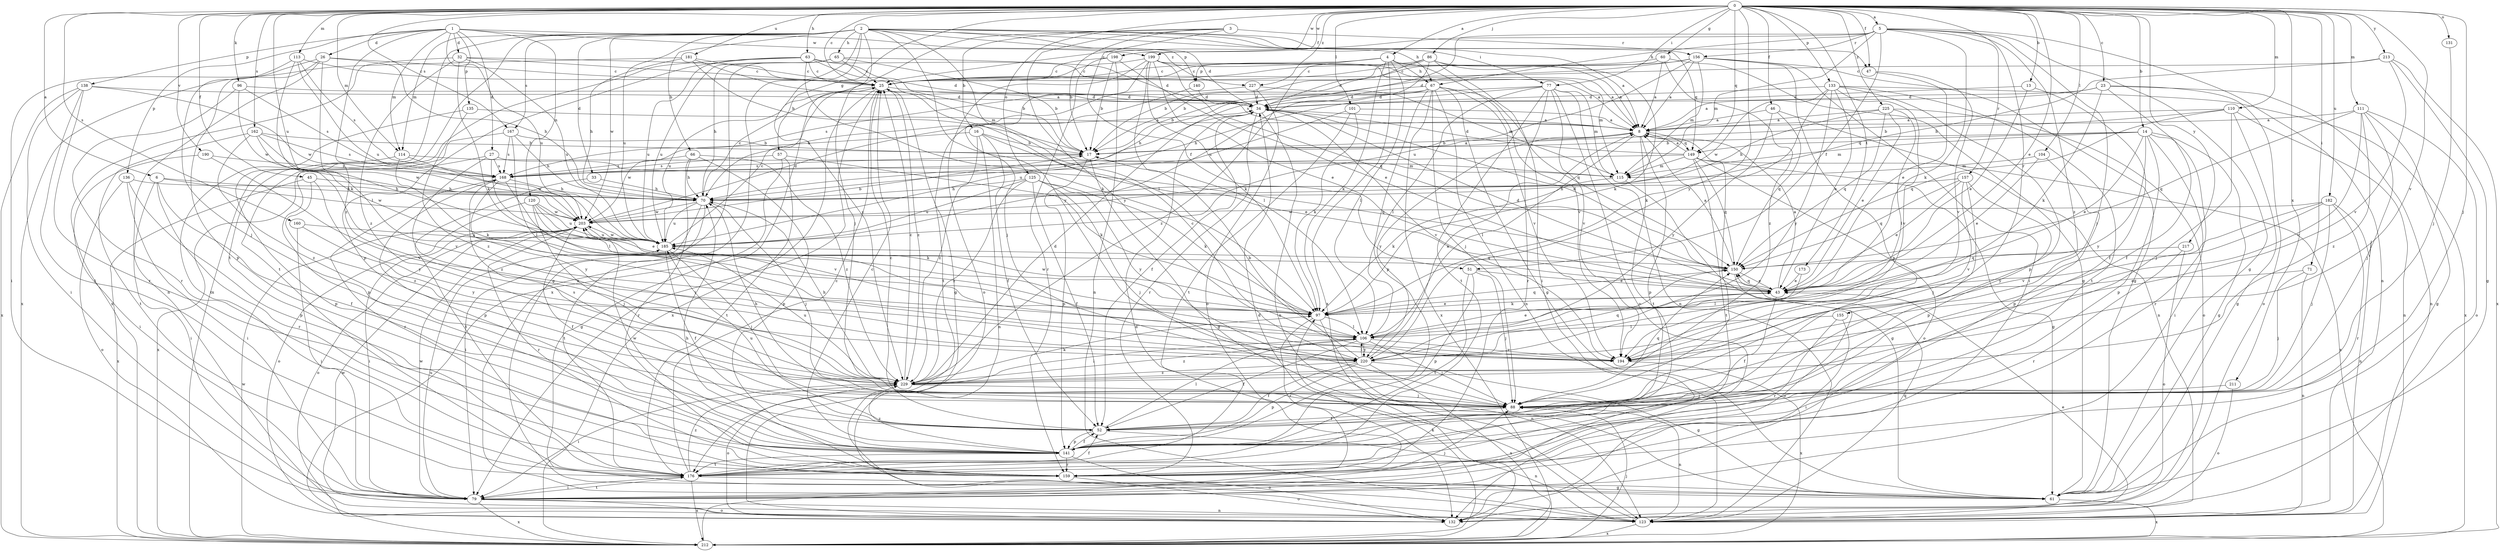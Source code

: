 strict digraph  {
0;
1;
2;
3;
4;
5;
6;
8;
13;
14;
16;
17;
23;
25;
26;
27;
32;
33;
34;
43;
45;
46;
47;
51;
52;
57;
60;
61;
63;
65;
66;
67;
70;
71;
77;
79;
86;
88;
96;
97;
101;
104;
106;
110;
111;
113;
114;
115;
120;
123;
125;
131;
132;
133;
135;
136;
138;
140;
141;
149;
150;
155;
156;
157;
159;
160;
162;
167;
168;
173;
176;
181;
182;
185;
190;
194;
198;
199;
203;
211;
212;
213;
217;
220;
225;
227;
229;
0 -> 4  [label=a];
0 -> 5  [label=a];
0 -> 6  [label=a];
0 -> 13  [label=b];
0 -> 14  [label=b];
0 -> 23  [label=c];
0 -> 25  [label=c];
0 -> 43  [label=e];
0 -> 45  [label=f];
0 -> 46  [label=f];
0 -> 47  [label=f];
0 -> 57  [label=g];
0 -> 60  [label=g];
0 -> 63  [label=h];
0 -> 71  [label=i];
0 -> 77  [label=i];
0 -> 86  [label=j];
0 -> 88  [label=j];
0 -> 96  [label=k];
0 -> 101  [label=l];
0 -> 104  [label=l];
0 -> 110  [label=m];
0 -> 111  [label=m];
0 -> 113  [label=m];
0 -> 114  [label=m];
0 -> 125  [label=o];
0 -> 131  [label=o];
0 -> 133  [label=p];
0 -> 149  [label=q];
0 -> 155  [label=r];
0 -> 160  [label=s];
0 -> 162  [label=s];
0 -> 167  [label=s];
0 -> 173  [label=t];
0 -> 181  [label=u];
0 -> 182  [label=u];
0 -> 185  [label=u];
0 -> 190  [label=v];
0 -> 194  [label=v];
0 -> 198  [label=w];
0 -> 199  [label=w];
0 -> 211  [label=x];
0 -> 213  [label=y];
0 -> 217  [label=y];
0 -> 220  [label=y];
0 -> 225  [label=z];
0 -> 227  [label=z];
1 -> 26  [label=d];
1 -> 27  [label=d];
1 -> 32  [label=d];
1 -> 114  [label=m];
1 -> 120  [label=n];
1 -> 135  [label=p];
1 -> 136  [label=p];
1 -> 138  [label=p];
1 -> 185  [label=u];
1 -> 199  [label=w];
1 -> 227  [label=z];
1 -> 229  [label=z];
2 -> 8  [label=a];
2 -> 33  [label=d];
2 -> 34  [label=d];
2 -> 47  [label=f];
2 -> 65  [label=h];
2 -> 66  [label=h];
2 -> 67  [label=h];
2 -> 77  [label=i];
2 -> 88  [label=j];
2 -> 106  [label=l];
2 -> 114  [label=m];
2 -> 123  [label=n];
2 -> 140  [label=p];
2 -> 149  [label=q];
2 -> 167  [label=s];
2 -> 176  [label=t];
2 -> 185  [label=u];
2 -> 203  [label=w];
2 -> 212  [label=x];
2 -> 220  [label=y];
2 -> 229  [label=z];
3 -> 16  [label=b];
3 -> 17  [label=b];
3 -> 51  [label=f];
3 -> 156  [label=r];
3 -> 212  [label=x];
3 -> 220  [label=y];
4 -> 25  [label=c];
4 -> 67  [label=h];
4 -> 97  [label=k];
4 -> 106  [label=l];
4 -> 140  [label=p];
4 -> 194  [label=v];
4 -> 212  [label=x];
4 -> 229  [label=z];
5 -> 25  [label=c];
5 -> 51  [label=f];
5 -> 61  [label=g];
5 -> 67  [label=h];
5 -> 88  [label=j];
5 -> 97  [label=k];
5 -> 115  [label=m];
5 -> 123  [label=n];
5 -> 156  [label=r];
5 -> 157  [label=r];
5 -> 168  [label=s];
5 -> 229  [label=z];
6 -> 52  [label=f];
6 -> 70  [label=h];
6 -> 79  [label=i];
6 -> 159  [label=r];
6 -> 203  [label=w];
8 -> 17  [label=b];
8 -> 106  [label=l];
8 -> 141  [label=p];
8 -> 149  [label=q];
8 -> 176  [label=t];
8 -> 220  [label=y];
13 -> 34  [label=d];
13 -> 43  [label=e];
13 -> 52  [label=f];
14 -> 17  [label=b];
14 -> 43  [label=e];
14 -> 61  [label=g];
14 -> 79  [label=i];
14 -> 115  [label=m];
14 -> 141  [label=p];
14 -> 149  [label=q];
14 -> 159  [label=r];
14 -> 220  [label=y];
16 -> 17  [label=b];
16 -> 43  [label=e];
16 -> 52  [label=f];
16 -> 123  [label=n];
16 -> 203  [label=w];
16 -> 229  [label=z];
17 -> 8  [label=a];
17 -> 61  [label=g];
17 -> 141  [label=p];
17 -> 168  [label=s];
23 -> 8  [label=a];
23 -> 34  [label=d];
23 -> 52  [label=f];
23 -> 97  [label=k];
23 -> 123  [label=n];
23 -> 132  [label=o];
25 -> 34  [label=d];
25 -> 61  [label=g];
25 -> 79  [label=i];
25 -> 185  [label=u];
25 -> 212  [label=x];
25 -> 229  [label=z];
26 -> 25  [label=c];
26 -> 70  [label=h];
26 -> 106  [label=l];
26 -> 123  [label=n];
26 -> 141  [label=p];
26 -> 212  [label=x];
27 -> 106  [label=l];
27 -> 150  [label=q];
27 -> 168  [label=s];
27 -> 212  [label=x];
27 -> 229  [label=z];
32 -> 25  [label=c];
32 -> 34  [label=d];
32 -> 97  [label=k];
32 -> 185  [label=u];
32 -> 212  [label=x];
32 -> 229  [label=z];
33 -> 70  [label=h];
33 -> 176  [label=t];
34 -> 8  [label=a];
34 -> 52  [label=f];
34 -> 123  [label=n];
34 -> 159  [label=r];
34 -> 194  [label=v];
43 -> 8  [label=a];
43 -> 34  [label=d];
43 -> 52  [label=f];
43 -> 97  [label=k];
43 -> 150  [label=q];
45 -> 70  [label=h];
45 -> 212  [label=x];
45 -> 220  [label=y];
45 -> 229  [label=z];
46 -> 8  [label=a];
46 -> 123  [label=n];
46 -> 150  [label=q];
46 -> 220  [label=y];
47 -> 43  [label=e];
47 -> 194  [label=v];
51 -> 43  [label=e];
51 -> 88  [label=j];
51 -> 141  [label=p];
51 -> 176  [label=t];
52 -> 25  [label=c];
52 -> 106  [label=l];
52 -> 123  [label=n];
52 -> 141  [label=p];
52 -> 185  [label=u];
57 -> 61  [label=g];
57 -> 97  [label=k];
57 -> 168  [label=s];
57 -> 176  [label=t];
60 -> 8  [label=a];
60 -> 17  [label=b];
60 -> 25  [label=c];
60 -> 61  [label=g];
60 -> 229  [label=z];
61 -> 212  [label=x];
63 -> 8  [label=a];
63 -> 17  [label=b];
63 -> 25  [label=c];
63 -> 97  [label=k];
63 -> 115  [label=m];
63 -> 141  [label=p];
63 -> 176  [label=t];
63 -> 185  [label=u];
65 -> 17  [label=b];
65 -> 25  [label=c];
65 -> 34  [label=d];
65 -> 61  [label=g];
65 -> 70  [label=h];
65 -> 185  [label=u];
66 -> 70  [label=h];
66 -> 141  [label=p];
66 -> 159  [label=r];
66 -> 168  [label=s];
66 -> 229  [label=z];
67 -> 17  [label=b];
67 -> 34  [label=d];
67 -> 61  [label=g];
67 -> 70  [label=h];
67 -> 88  [label=j];
67 -> 123  [label=n];
67 -> 141  [label=p];
67 -> 150  [label=q];
67 -> 168  [label=s];
67 -> 194  [label=v];
67 -> 212  [label=x];
70 -> 25  [label=c];
70 -> 79  [label=i];
70 -> 88  [label=j];
70 -> 176  [label=t];
70 -> 185  [label=u];
70 -> 203  [label=w];
71 -> 43  [label=e];
71 -> 88  [label=j];
71 -> 123  [label=n];
77 -> 34  [label=d];
77 -> 70  [label=h];
77 -> 106  [label=l];
77 -> 115  [label=m];
77 -> 123  [label=n];
77 -> 132  [label=o];
77 -> 159  [label=r];
77 -> 176  [label=t];
77 -> 194  [label=v];
79 -> 88  [label=j];
79 -> 123  [label=n];
79 -> 132  [label=o];
79 -> 176  [label=t];
79 -> 185  [label=u];
79 -> 203  [label=w];
79 -> 212  [label=x];
86 -> 8  [label=a];
86 -> 17  [label=b];
86 -> 25  [label=c];
86 -> 34  [label=d];
86 -> 79  [label=i];
86 -> 97  [label=k];
86 -> 185  [label=u];
88 -> 8  [label=a];
88 -> 52  [label=f];
88 -> 70  [label=h];
88 -> 123  [label=n];
88 -> 150  [label=q];
88 -> 168  [label=s];
96 -> 34  [label=d];
96 -> 159  [label=r];
96 -> 168  [label=s];
96 -> 203  [label=w];
97 -> 43  [label=e];
97 -> 106  [label=l];
97 -> 123  [label=n];
97 -> 150  [label=q];
97 -> 159  [label=r];
97 -> 203  [label=w];
101 -> 8  [label=a];
101 -> 97  [label=k];
101 -> 176  [label=t];
101 -> 185  [label=u];
104 -> 43  [label=e];
104 -> 115  [label=m];
104 -> 141  [label=p];
106 -> 43  [label=e];
106 -> 52  [label=f];
106 -> 88  [label=j];
106 -> 194  [label=v];
106 -> 220  [label=y];
106 -> 229  [label=z];
110 -> 8  [label=a];
110 -> 17  [label=b];
110 -> 61  [label=g];
110 -> 88  [label=j];
110 -> 123  [label=n];
110 -> 150  [label=q];
111 -> 8  [label=a];
111 -> 61  [label=g];
111 -> 88  [label=j];
111 -> 132  [label=o];
111 -> 150  [label=q];
111 -> 194  [label=v];
111 -> 229  [label=z];
113 -> 25  [label=c];
113 -> 88  [label=j];
113 -> 97  [label=k];
113 -> 168  [label=s];
113 -> 185  [label=u];
114 -> 97  [label=k];
114 -> 115  [label=m];
114 -> 141  [label=p];
114 -> 203  [label=w];
115 -> 61  [label=g];
115 -> 97  [label=k];
120 -> 43  [label=e];
120 -> 88  [label=j];
120 -> 97  [label=k];
120 -> 132  [label=o];
120 -> 185  [label=u];
120 -> 203  [label=w];
123 -> 34  [label=d];
123 -> 43  [label=e];
123 -> 150  [label=q];
123 -> 203  [label=w];
123 -> 212  [label=x];
125 -> 52  [label=f];
125 -> 70  [label=h];
125 -> 88  [label=j];
125 -> 97  [label=k];
125 -> 185  [label=u];
125 -> 220  [label=y];
125 -> 229  [label=z];
131 -> 88  [label=j];
133 -> 34  [label=d];
133 -> 43  [label=e];
133 -> 97  [label=k];
133 -> 141  [label=p];
133 -> 176  [label=t];
133 -> 194  [label=v];
133 -> 203  [label=w];
133 -> 212  [label=x];
133 -> 220  [label=y];
135 -> 8  [label=a];
135 -> 176  [label=t];
135 -> 229  [label=z];
136 -> 70  [label=h];
136 -> 79  [label=i];
136 -> 132  [label=o];
136 -> 141  [label=p];
138 -> 34  [label=d];
138 -> 79  [label=i];
138 -> 159  [label=r];
138 -> 176  [label=t];
138 -> 203  [label=w];
138 -> 212  [label=x];
140 -> 34  [label=d];
140 -> 176  [label=t];
141 -> 25  [label=c];
141 -> 52  [label=f];
141 -> 132  [label=o];
141 -> 159  [label=r];
141 -> 176  [label=t];
141 -> 203  [label=w];
141 -> 229  [label=z];
149 -> 8  [label=a];
149 -> 34  [label=d];
149 -> 61  [label=g];
149 -> 115  [label=m];
149 -> 132  [label=o];
149 -> 150  [label=q];
149 -> 168  [label=s];
149 -> 176  [label=t];
149 -> 212  [label=x];
150 -> 8  [label=a];
150 -> 34  [label=d];
150 -> 43  [label=e];
150 -> 132  [label=o];
155 -> 79  [label=i];
155 -> 106  [label=l];
155 -> 159  [label=r];
156 -> 8  [label=a];
156 -> 25  [label=c];
156 -> 34  [label=d];
156 -> 61  [label=g];
156 -> 79  [label=i];
156 -> 115  [label=m];
156 -> 141  [label=p];
156 -> 185  [label=u];
157 -> 43  [label=e];
157 -> 70  [label=h];
157 -> 88  [label=j];
157 -> 141  [label=p];
157 -> 150  [label=q];
157 -> 194  [label=v];
159 -> 70  [label=h];
159 -> 132  [label=o];
160 -> 79  [label=i];
160 -> 185  [label=u];
160 -> 220  [label=y];
162 -> 17  [label=b];
162 -> 168  [label=s];
162 -> 176  [label=t];
162 -> 194  [label=v];
162 -> 203  [label=w];
162 -> 229  [label=z];
167 -> 17  [label=b];
167 -> 70  [label=h];
167 -> 106  [label=l];
167 -> 141  [label=p];
167 -> 168  [label=s];
168 -> 70  [label=h];
168 -> 141  [label=p];
168 -> 159  [label=r];
168 -> 194  [label=v];
168 -> 220  [label=y];
173 -> 43  [label=e];
173 -> 106  [label=l];
176 -> 25  [label=c];
176 -> 52  [label=f];
176 -> 61  [label=g];
176 -> 79  [label=i];
176 -> 212  [label=x];
176 -> 229  [label=z];
181 -> 8  [label=a];
181 -> 17  [label=b];
181 -> 25  [label=c];
181 -> 70  [label=h];
181 -> 79  [label=i];
182 -> 88  [label=j];
182 -> 123  [label=n];
182 -> 159  [label=r];
182 -> 194  [label=v];
182 -> 203  [label=w];
182 -> 220  [label=y];
185 -> 25  [label=c];
185 -> 52  [label=f];
185 -> 88  [label=j];
185 -> 150  [label=q];
185 -> 203  [label=w];
190 -> 79  [label=i];
190 -> 168  [label=s];
190 -> 194  [label=v];
194 -> 25  [label=c];
194 -> 212  [label=x];
198 -> 17  [label=b];
198 -> 25  [label=c];
198 -> 43  [label=e];
198 -> 123  [label=n];
198 -> 159  [label=r];
199 -> 8  [label=a];
199 -> 25  [label=c];
199 -> 43  [label=e];
199 -> 88  [label=j];
199 -> 97  [label=k];
199 -> 106  [label=l];
199 -> 115  [label=m];
199 -> 132  [label=o];
199 -> 150  [label=q];
203 -> 17  [label=b];
203 -> 34  [label=d];
203 -> 52  [label=f];
203 -> 79  [label=i];
203 -> 132  [label=o];
203 -> 159  [label=r];
203 -> 185  [label=u];
211 -> 88  [label=j];
211 -> 132  [label=o];
212 -> 34  [label=d];
212 -> 88  [label=j];
212 -> 97  [label=k];
212 -> 203  [label=w];
213 -> 25  [label=c];
213 -> 61  [label=g];
213 -> 70  [label=h];
213 -> 194  [label=v];
213 -> 212  [label=x];
217 -> 132  [label=o];
217 -> 150  [label=q];
217 -> 159  [label=r];
220 -> 8  [label=a];
220 -> 17  [label=b];
220 -> 52  [label=f];
220 -> 61  [label=g];
220 -> 106  [label=l];
220 -> 141  [label=p];
220 -> 150  [label=q];
220 -> 212  [label=x];
220 -> 229  [label=z];
225 -> 8  [label=a];
225 -> 43  [label=e];
225 -> 70  [label=h];
225 -> 106  [label=l];
225 -> 132  [label=o];
225 -> 150  [label=q];
227 -> 34  [label=d];
227 -> 70  [label=h];
227 -> 115  [label=m];
227 -> 132  [label=o];
229 -> 25  [label=c];
229 -> 34  [label=d];
229 -> 70  [label=h];
229 -> 79  [label=i];
229 -> 88  [label=j];
229 -> 97  [label=k];
229 -> 106  [label=l];
229 -> 132  [label=o];
229 -> 185  [label=u];
}
